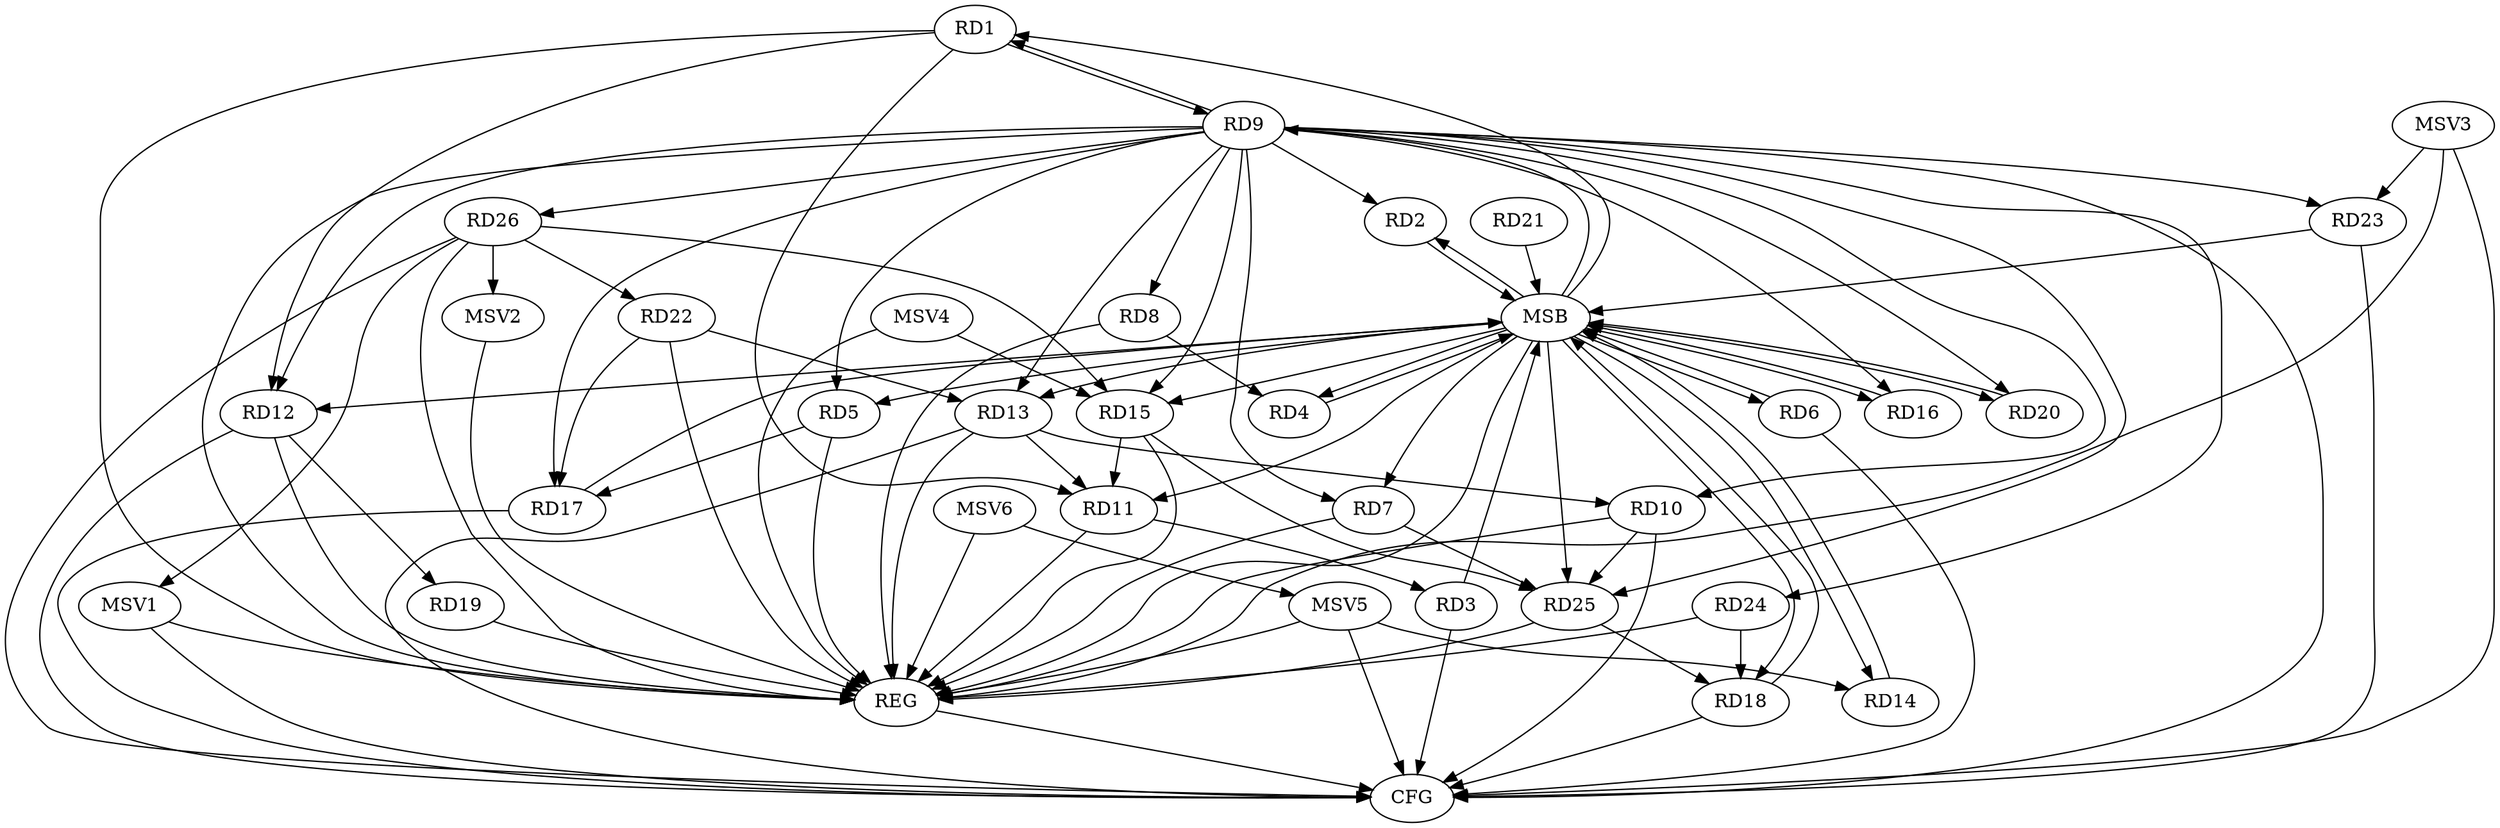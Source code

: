 strict digraph G {
  RD1 [ label="RD1" ];
  RD2 [ label="RD2" ];
  RD3 [ label="RD3" ];
  RD4 [ label="RD4" ];
  RD5 [ label="RD5" ];
  RD6 [ label="RD6" ];
  RD7 [ label="RD7" ];
  RD8 [ label="RD8" ];
  RD9 [ label="RD9" ];
  RD10 [ label="RD10" ];
  RD11 [ label="RD11" ];
  RD12 [ label="RD12" ];
  RD13 [ label="RD13" ];
  RD14 [ label="RD14" ];
  RD15 [ label="RD15" ];
  RD16 [ label="RD16" ];
  RD17 [ label="RD17" ];
  RD18 [ label="RD18" ];
  RD19 [ label="RD19" ];
  RD20 [ label="RD20" ];
  RD21 [ label="RD21" ];
  RD22 [ label="RD22" ];
  RD23 [ label="RD23" ];
  RD24 [ label="RD24" ];
  RD25 [ label="RD25" ];
  RD26 [ label="RD26" ];
  REG [ label="REG" ];
  MSB [ label="MSB" ];
  CFG [ label="CFG" ];
  MSV1 [ label="MSV1" ];
  MSV2 [ label="MSV2" ];
  MSV3 [ label="MSV3" ];
  MSV4 [ label="MSV4" ];
  MSV5 [ label="MSV5" ];
  MSV6 [ label="MSV6" ];
  RD1 -> RD9;
  RD1 -> RD11;
  RD1 -> RD12;
  RD11 -> RD3;
  RD8 -> RD4;
  RD5 -> RD17;
  RD7 -> RD25;
  RD9 -> RD10;
  RD9 -> RD13;
  RD9 -> RD15;
  RD9 -> RD20;
  RD13 -> RD10;
  RD10 -> RD25;
  RD13 -> RD11;
  RD15 -> RD11;
  RD12 -> RD19;
  RD22 -> RD13;
  RD15 -> RD25;
  RD26 -> RD15;
  RD22 -> RD17;
  RD24 -> RD18;
  RD25 -> RD18;
  RD26 -> RD22;
  RD1 -> REG;
  RD5 -> REG;
  RD7 -> REG;
  RD8 -> REG;
  RD9 -> REG;
  RD10 -> REG;
  RD11 -> REG;
  RD12 -> REG;
  RD13 -> REG;
  RD15 -> REG;
  RD19 -> REG;
  RD22 -> REG;
  RD24 -> REG;
  RD25 -> REG;
  RD26 -> REG;
  RD2 -> MSB;
  MSB -> RD12;
  MSB -> RD20;
  MSB -> RD25;
  MSB -> REG;
  RD3 -> MSB;
  MSB -> RD1;
  MSB -> RD5;
  MSB -> RD6;
  RD4 -> MSB;
  MSB -> RD14;
  RD6 -> MSB;
  MSB -> RD4;
  MSB -> RD7;
  MSB -> RD16;
  MSB -> RD18;
  RD14 -> MSB;
  RD16 -> MSB;
  MSB -> RD9;
  MSB -> RD13;
  RD17 -> MSB;
  MSB -> RD11;
  RD18 -> MSB;
  MSB -> RD2;
  RD20 -> MSB;
  RD21 -> MSB;
  RD23 -> MSB;
  MSB -> RD15;
  RD17 -> CFG;
  RD13 -> CFG;
  RD26 -> CFG;
  RD23 -> CFG;
  RD12 -> CFG;
  RD3 -> CFG;
  RD9 -> CFG;
  RD6 -> CFG;
  RD10 -> CFG;
  RD18 -> CFG;
  REG -> CFG;
  RD9 -> RD17;
  RD9 -> RD5;
  RD9 -> RD2;
  RD9 -> RD23;
  RD9 -> RD1;
  RD9 -> RD7;
  RD9 -> RD26;
  RD9 -> RD12;
  RD9 -> RD8;
  RD9 -> RD25;
  RD9 -> RD16;
  RD9 -> RD24;
  RD26 -> MSV1;
  MSV1 -> REG;
  MSV1 -> CFG;
  RD26 -> MSV2;
  MSV2 -> REG;
  MSV3 -> RD23;
  MSV3 -> REG;
  MSV3 -> CFG;
  MSV4 -> RD15;
  MSV4 -> REG;
  MSV5 -> RD14;
  MSV5 -> REG;
  MSV5 -> CFG;
  MSV6 -> MSV5;
  MSV6 -> REG;
}
